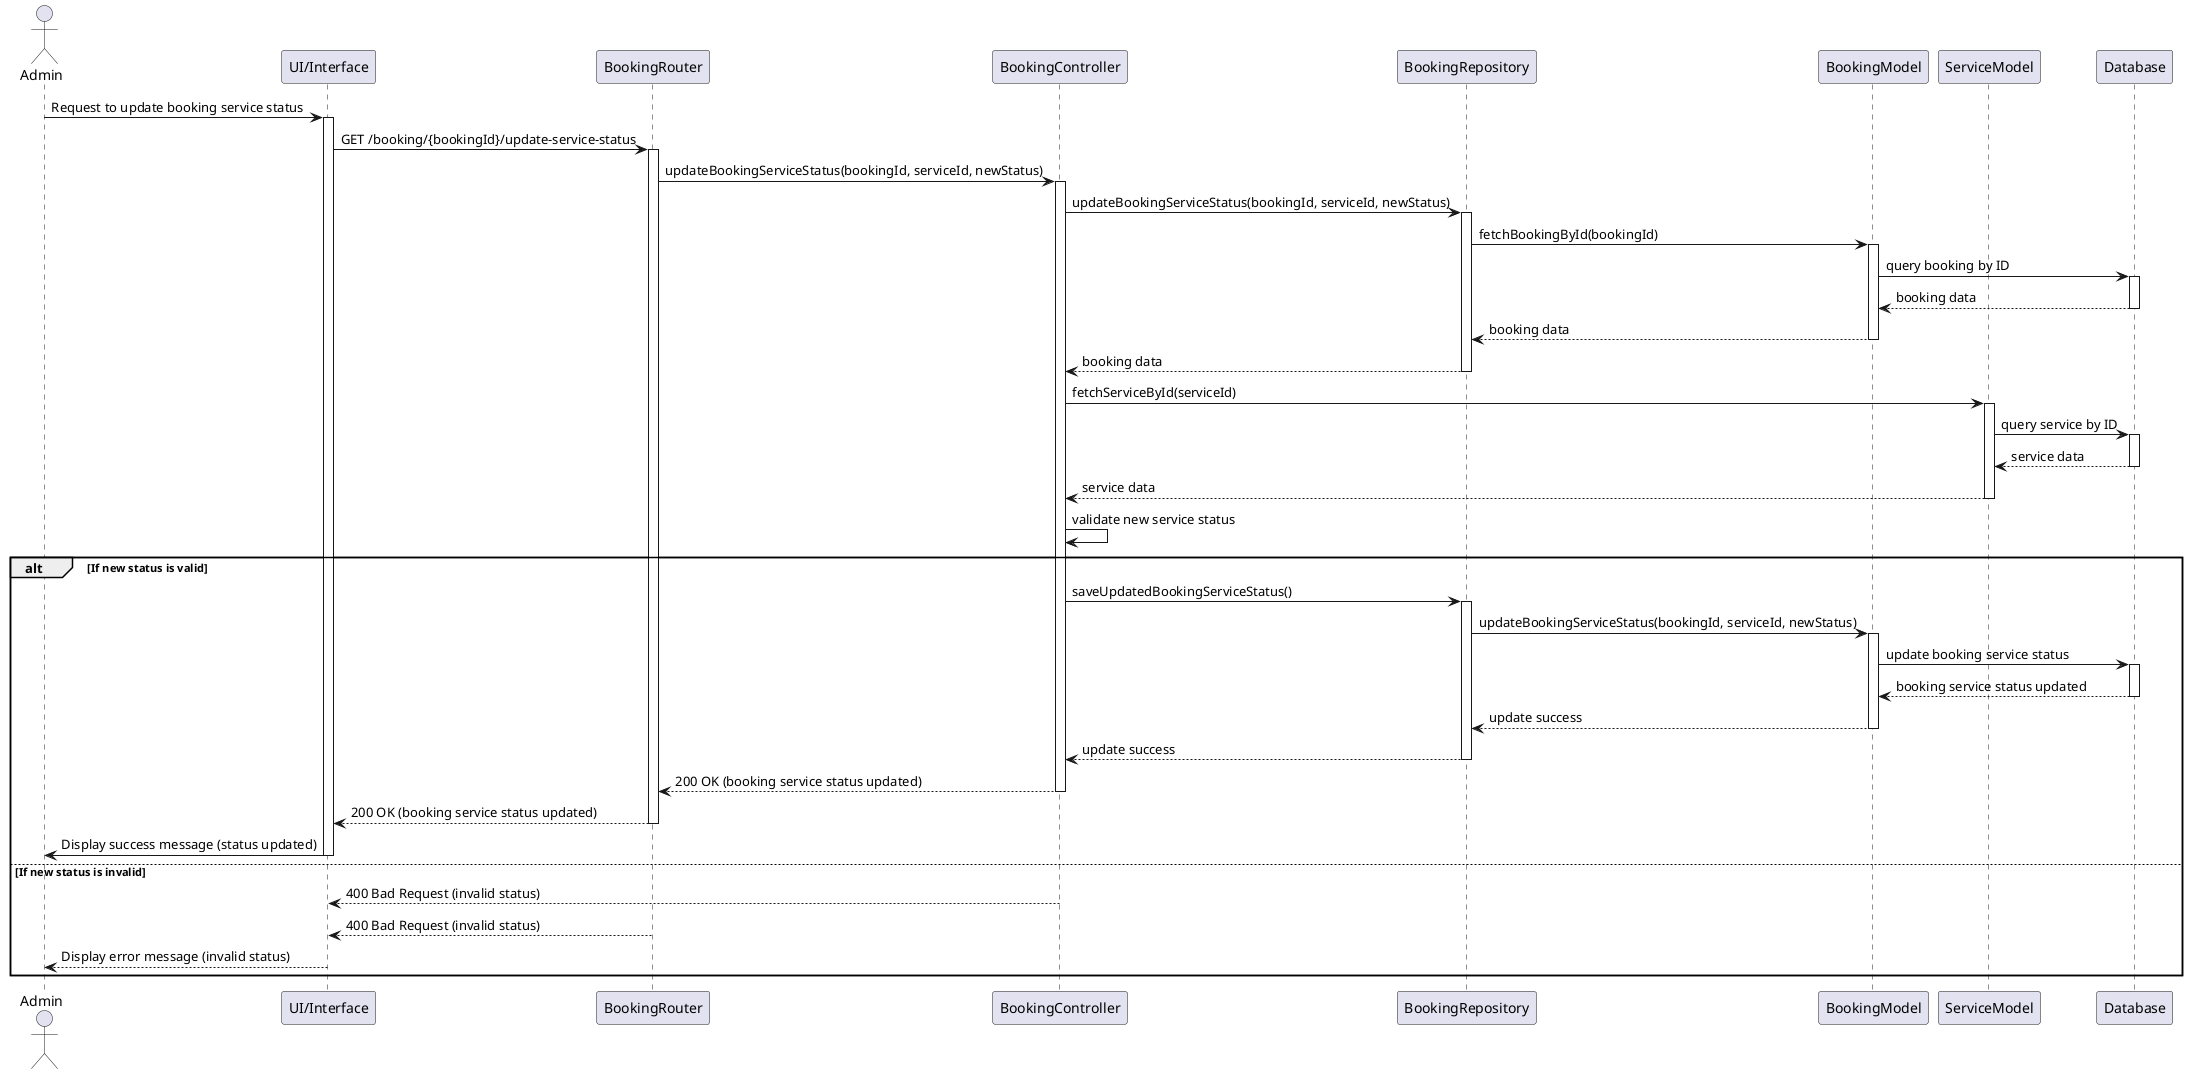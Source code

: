 @startuml
actor Admin
participant "UI/Interface" as UI
participant "BookingRouter" as Router
participant "BookingController" as Controller
participant "BookingRepository" as Repository
participant "BookingModel" as BookingModel
participant "ServiceModel" as ServiceModel
participant "Database" as DB

Admin -> UI: Request to update booking service status
activate UI
UI -> Router: GET /booking/{bookingId}/update-service-status
activate Router
Router -> Controller: updateBookingServiceStatus(bookingId, serviceId, newStatus)
activate Controller
Controller -> Repository: updateBookingServiceStatus(bookingId, serviceId, newStatus)
activate Repository

Repository -> BookingModel: fetchBookingById(bookingId)
activate BookingModel
BookingModel -> DB: query booking by ID
activate DB
DB --> BookingModel: booking data
deactivate DB
BookingModel --> Repository: booking data
deactivate BookingModel
Repository --> Controller: booking data
deactivate Repository

Controller -> ServiceModel: fetchServiceById(serviceId)
activate ServiceModel
ServiceModel -> DB: query service by ID
activate DB
DB --> ServiceModel: service data
deactivate DB
ServiceModel --> Controller: service data
deactivate ServiceModel

Controller -> Controller: validate new service status
alt If new status is valid
    Controller -> Repository: saveUpdatedBookingServiceStatus()
    activate Repository
    Repository -> BookingModel: updateBookingServiceStatus(bookingId, serviceId, newStatus)
    activate BookingModel
    BookingModel -> DB: update booking service status
    activate DB
    DB --> BookingModel: booking service status updated
    deactivate DB
    BookingModel --> Repository: update success
    deactivate BookingModel
    Repository --> Controller: update success
    deactivate Repository
    Controller --> Router: 200 OK (booking service status updated)
    deactivate Controller
    Router --> UI: 200 OK (booking service status updated)
    deactivate Router
    UI -> Admin: Display success message (status updated)
    deactivate UI
else If new status is invalid
    Controller --> UI: 400 Bad Request (invalid status)
    deactivate Controller
    Router --> UI: 400 Bad Request (invalid status)
    deactivate Router
    UI --> Admin: Display error message (invalid status)
    deactivate UI
end
@enduml
